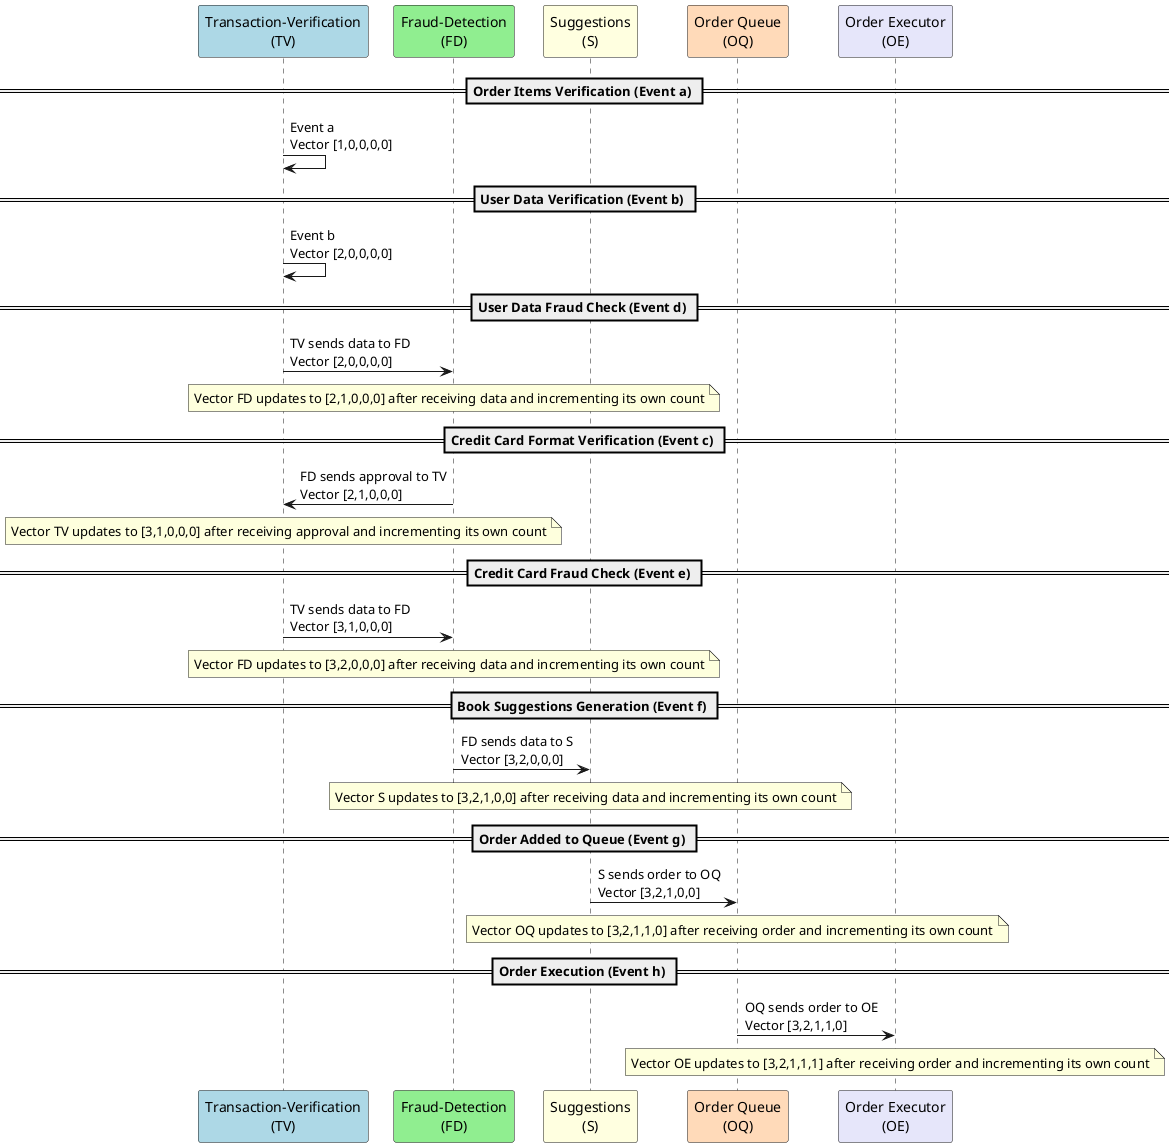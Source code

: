 @startuml
!define TVColor LightBlue
!define FDColor LightGreen
!define SColor LightYellow
!define OQColor PeachPuff
!define OEColor Lavender

participant "Transaction-Verification\n(TV)" as TV #TVColor
participant "Fraud-Detection\n(FD)" as FD #FDColor
participant "Suggestions\n(S)" as S #SColor
participant "Order Queue\n(OQ)" as OQ #OQColor
participant "Order Executor\n(OE)" as OE #OEColor

== Order Items Verification (Event a) ==
TV -> TV : Event a\nVector [1,0,0,0,0]

== User Data Verification (Event b) ==
TV -> TV : Event b\nVector [2,0,0,0,0]

== User Data Fraud Check (Event d) ==
TV -> FD : TV sends data to FD\nVector [2,0,0,0,0]
note over FD : Vector FD updates to [2,1,0,0,0] after receiving data and incrementing its own count

== Credit Card Format Verification (Event c) ==
FD -> TV : FD sends approval to TV\nVector [2,1,0,0,0]
note over TV : Vector TV updates to [3,1,0,0,0] after receiving approval and incrementing its own count

== Credit Card Fraud Check (Event e) ==
TV -> FD : TV sends data to FD\nVector [3,1,0,0,0]
note over FD : Vector FD updates to [3,2,0,0,0] after receiving data and incrementing its own count

== Book Suggestions Generation (Event f) ==
FD -> S : FD sends data to S\nVector [3,2,0,0,0]
note over S : Vector S updates to [3,2,1,0,0] after receiving data and incrementing its own count

== Order Added to Queue (Event g) ==
S -> OQ : S sends order to OQ\nVector [3,2,1,0,0]
note over OQ : Vector OQ updates to [3,2,1,1,0] after receiving order and incrementing its own count

== Order Execution (Event h) ==
OQ -> OE : OQ sends order to OE\nVector [3,2,1,1,0]
note over OE : Vector OE updates to [3,2,1,1,1] after receiving order and incrementing its own count

@enduml